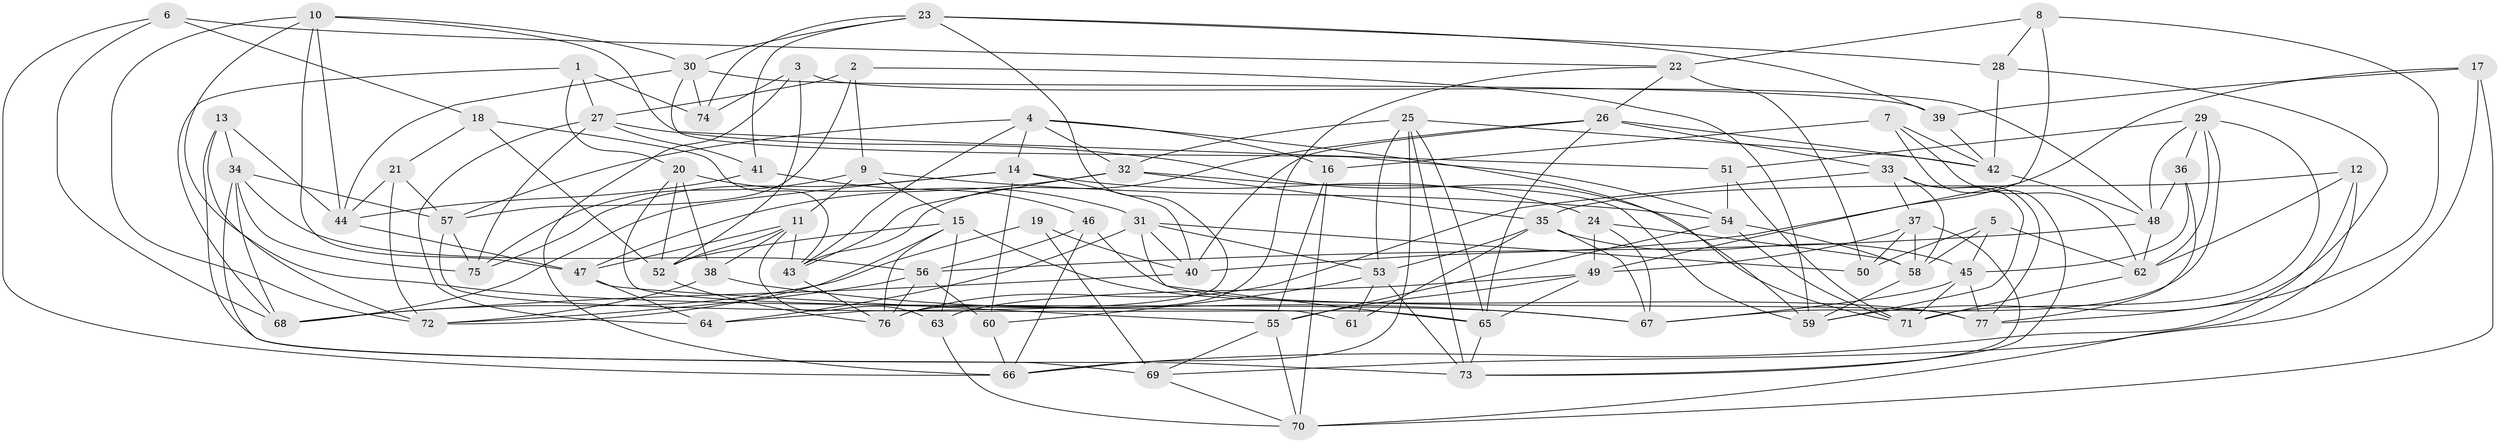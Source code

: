 // original degree distribution, {4: 1.0}
// Generated by graph-tools (version 1.1) at 2025/38/03/04/25 23:38:17]
// undirected, 77 vertices, 199 edges
graph export_dot {
  node [color=gray90,style=filled];
  1;
  2;
  3;
  4;
  5;
  6;
  7;
  8;
  9;
  10;
  11;
  12;
  13;
  14;
  15;
  16;
  17;
  18;
  19;
  20;
  21;
  22;
  23;
  24;
  25;
  26;
  27;
  28;
  29;
  30;
  31;
  32;
  33;
  34;
  35;
  36;
  37;
  38;
  39;
  40;
  41;
  42;
  43;
  44;
  45;
  46;
  47;
  48;
  49;
  50;
  51;
  52;
  53;
  54;
  55;
  56;
  57;
  58;
  59;
  60;
  61;
  62;
  63;
  64;
  65;
  66;
  67;
  68;
  69;
  70;
  71;
  72;
  73;
  74;
  75;
  76;
  77;
  1 -- 20 [weight=1.0];
  1 -- 27 [weight=1.0];
  1 -- 68 [weight=1.0];
  1 -- 74 [weight=1.0];
  2 -- 9 [weight=1.0];
  2 -- 27 [weight=1.0];
  2 -- 57 [weight=1.0];
  2 -- 59 [weight=1.0];
  3 -- 48 [weight=1.0];
  3 -- 52 [weight=1.0];
  3 -- 66 [weight=1.0];
  3 -- 74 [weight=1.0];
  4 -- 14 [weight=1.0];
  4 -- 16 [weight=1.0];
  4 -- 32 [weight=1.0];
  4 -- 43 [weight=1.0];
  4 -- 57 [weight=1.0];
  4 -- 59 [weight=1.0];
  5 -- 45 [weight=1.0];
  5 -- 50 [weight=1.0];
  5 -- 58 [weight=1.0];
  5 -- 62 [weight=1.0];
  6 -- 18 [weight=1.0];
  6 -- 22 [weight=1.0];
  6 -- 66 [weight=1.0];
  6 -- 68 [weight=1.0];
  7 -- 16 [weight=1.0];
  7 -- 42 [weight=1.0];
  7 -- 62 [weight=1.0];
  7 -- 73 [weight=1.0];
  8 -- 22 [weight=1.0];
  8 -- 28 [weight=1.0];
  8 -- 40 [weight=1.0];
  8 -- 77 [weight=1.0];
  9 -- 11 [weight=1.0];
  9 -- 15 [weight=1.0];
  9 -- 54 [weight=1.0];
  9 -- 75 [weight=2.0];
  10 -- 30 [weight=1.0];
  10 -- 44 [weight=1.0];
  10 -- 47 [weight=1.0];
  10 -- 51 [weight=1.0];
  10 -- 67 [weight=1.0];
  10 -- 72 [weight=1.0];
  11 -- 38 [weight=1.0];
  11 -- 43 [weight=1.0];
  11 -- 47 [weight=1.0];
  11 -- 52 [weight=1.0];
  11 -- 63 [weight=1.0];
  12 -- 35 [weight=1.0];
  12 -- 62 [weight=1.0];
  12 -- 66 [weight=1.0];
  12 -- 70 [weight=1.0];
  13 -- 34 [weight=1.0];
  13 -- 44 [weight=1.0];
  13 -- 72 [weight=1.0];
  13 -- 73 [weight=1.0];
  14 -- 24 [weight=1.0];
  14 -- 40 [weight=1.0];
  14 -- 60 [weight=1.0];
  14 -- 68 [weight=1.0];
  14 -- 75 [weight=1.0];
  15 -- 52 [weight=1.0];
  15 -- 63 [weight=1.0];
  15 -- 72 [weight=1.0];
  15 -- 76 [weight=1.0];
  15 -- 77 [weight=1.0];
  16 -- 55 [weight=1.0];
  16 -- 70 [weight=1.0];
  17 -- 39 [weight=1.0];
  17 -- 49 [weight=1.0];
  17 -- 69 [weight=1.0];
  17 -- 70 [weight=1.0];
  18 -- 21 [weight=1.0];
  18 -- 43 [weight=1.0];
  18 -- 52 [weight=1.0];
  19 -- 40 [weight=1.0];
  19 -- 68 [weight=1.0];
  19 -- 69 [weight=2.0];
  20 -- 31 [weight=1.0];
  20 -- 38 [weight=1.0];
  20 -- 52 [weight=1.0];
  20 -- 61 [weight=2.0];
  21 -- 44 [weight=1.0];
  21 -- 57 [weight=1.0];
  21 -- 72 [weight=1.0];
  22 -- 26 [weight=1.0];
  22 -- 50 [weight=2.0];
  22 -- 76 [weight=1.0];
  23 -- 28 [weight=1.0];
  23 -- 30 [weight=1.0];
  23 -- 39 [weight=1.0];
  23 -- 41 [weight=1.0];
  23 -- 64 [weight=1.0];
  23 -- 74 [weight=1.0];
  24 -- 49 [weight=1.0];
  24 -- 58 [weight=1.0];
  24 -- 67 [weight=1.0];
  25 -- 32 [weight=1.0];
  25 -- 42 [weight=1.0];
  25 -- 53 [weight=1.0];
  25 -- 65 [weight=1.0];
  25 -- 66 [weight=1.0];
  25 -- 73 [weight=1.0];
  26 -- 33 [weight=1.0];
  26 -- 40 [weight=1.0];
  26 -- 42 [weight=1.0];
  26 -- 43 [weight=1.0];
  26 -- 65 [weight=1.0];
  27 -- 41 [weight=1.0];
  27 -- 64 [weight=1.0];
  27 -- 71 [weight=1.0];
  27 -- 75 [weight=1.0];
  28 -- 42 [weight=1.0];
  28 -- 59 [weight=1.0];
  29 -- 36 [weight=1.0];
  29 -- 48 [weight=1.0];
  29 -- 51 [weight=1.0];
  29 -- 62 [weight=1.0];
  29 -- 67 [weight=1.0];
  29 -- 71 [weight=1.0];
  30 -- 39 [weight=1.0];
  30 -- 44 [weight=1.0];
  30 -- 54 [weight=1.0];
  30 -- 74 [weight=1.0];
  31 -- 40 [weight=1.0];
  31 -- 50 [weight=1.0];
  31 -- 53 [weight=1.0];
  31 -- 64 [weight=1.0];
  31 -- 65 [weight=1.0];
  32 -- 35 [weight=1.0];
  32 -- 43 [weight=1.0];
  32 -- 47 [weight=1.0];
  32 -- 59 [weight=1.0];
  33 -- 37 [weight=1.0];
  33 -- 58 [weight=1.0];
  33 -- 59 [weight=1.0];
  33 -- 76 [weight=1.0];
  33 -- 77 [weight=1.0];
  34 -- 56 [weight=1.0];
  34 -- 57 [weight=1.0];
  34 -- 68 [weight=1.0];
  34 -- 69 [weight=1.0];
  34 -- 75 [weight=1.0];
  35 -- 45 [weight=1.0];
  35 -- 53 [weight=1.0];
  35 -- 61 [weight=1.0];
  35 -- 67 [weight=1.0];
  36 -- 45 [weight=1.0];
  36 -- 48 [weight=1.0];
  36 -- 77 [weight=1.0];
  37 -- 49 [weight=1.0];
  37 -- 50 [weight=2.0];
  37 -- 58 [weight=1.0];
  37 -- 73 [weight=1.0];
  38 -- 67 [weight=1.0];
  38 -- 72 [weight=1.0];
  39 -- 42 [weight=1.0];
  40 -- 68 [weight=1.0];
  41 -- 44 [weight=1.0];
  41 -- 46 [weight=1.0];
  42 -- 48 [weight=1.0];
  43 -- 76 [weight=1.0];
  44 -- 47 [weight=1.0];
  45 -- 67 [weight=1.0];
  45 -- 71 [weight=1.0];
  45 -- 77 [weight=1.0];
  46 -- 56 [weight=1.0];
  46 -- 66 [weight=1.0];
  46 -- 77 [weight=1.0];
  47 -- 55 [weight=1.0];
  47 -- 64 [weight=1.0];
  48 -- 56 [weight=1.0];
  48 -- 62 [weight=1.0];
  49 -- 55 [weight=1.0];
  49 -- 63 [weight=1.0];
  49 -- 65 [weight=1.0];
  51 -- 54 [weight=1.0];
  51 -- 71 [weight=1.0];
  52 -- 76 [weight=1.0];
  53 -- 60 [weight=1.0];
  53 -- 61 [weight=1.0];
  53 -- 73 [weight=1.0];
  54 -- 55 [weight=1.0];
  54 -- 58 [weight=1.0];
  54 -- 71 [weight=1.0];
  55 -- 69 [weight=1.0];
  55 -- 70 [weight=1.0];
  56 -- 60 [weight=1.0];
  56 -- 72 [weight=1.0];
  56 -- 76 [weight=1.0];
  57 -- 65 [weight=1.0];
  57 -- 75 [weight=1.0];
  58 -- 59 [weight=1.0];
  60 -- 66 [weight=1.0];
  62 -- 71 [weight=1.0];
  63 -- 70 [weight=1.0];
  65 -- 73 [weight=1.0];
  69 -- 70 [weight=1.0];
}
